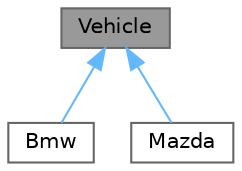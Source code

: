 digraph "Vehicle"
{
 // LATEX_PDF_SIZE
  bgcolor="transparent";
  edge [fontname=Helvetica,fontsize=10,labelfontname=Helvetica,labelfontsize=10];
  node [fontname=Helvetica,fontsize=10,shape=box,height=0.2,width=0.4];
  Node1 [id="Node000001",label="Vehicle",height=0.2,width=0.4,color="gray40", fillcolor="grey60", style="filled", fontcolor="black",tooltip="This is a Vehicle header file."];
  Node1 -> Node2 [id="edge1_Node000001_Node000002",dir="back",color="steelblue1",style="solid",tooltip=" "];
  Node2 [id="Node000002",label="Bmw",height=0.2,width=0.4,color="gray40", fillcolor="white", style="filled",URL="$class_bmw.html",tooltip="This is a Bmw header file."];
  Node1 -> Node3 [id="edge2_Node000001_Node000003",dir="back",color="steelblue1",style="solid",tooltip=" "];
  Node3 [id="Node000003",label="Mazda",height=0.2,width=0.4,color="gray40", fillcolor="white", style="filled",URL="$class_mazda.html",tooltip="This is a Mazda header file."];
}

